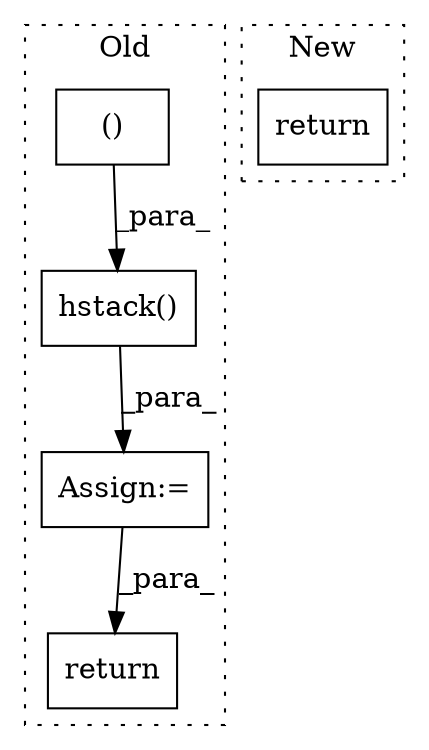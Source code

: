 digraph G {
subgraph cluster0 {
1 [label="hstack()" a="75" s="7594,7617" l="13,1" shape="box"];
3 [label="()" a="54" s="7611" l="5" shape="box"];
4 [label="Assign:=" a="68" s="7574" l="3" shape="box"];
5 [label="return" a="93" s="7628" l="7" shape="box"];
label = "Old";
style="dotted";
}
subgraph cluster1 {
2 [label="return" a="93" s="7653" l="7" shape="box"];
label = "New";
style="dotted";
}
1 -> 4 [label="_para_"];
3 -> 1 [label="_para_"];
4 -> 5 [label="_para_"];
}